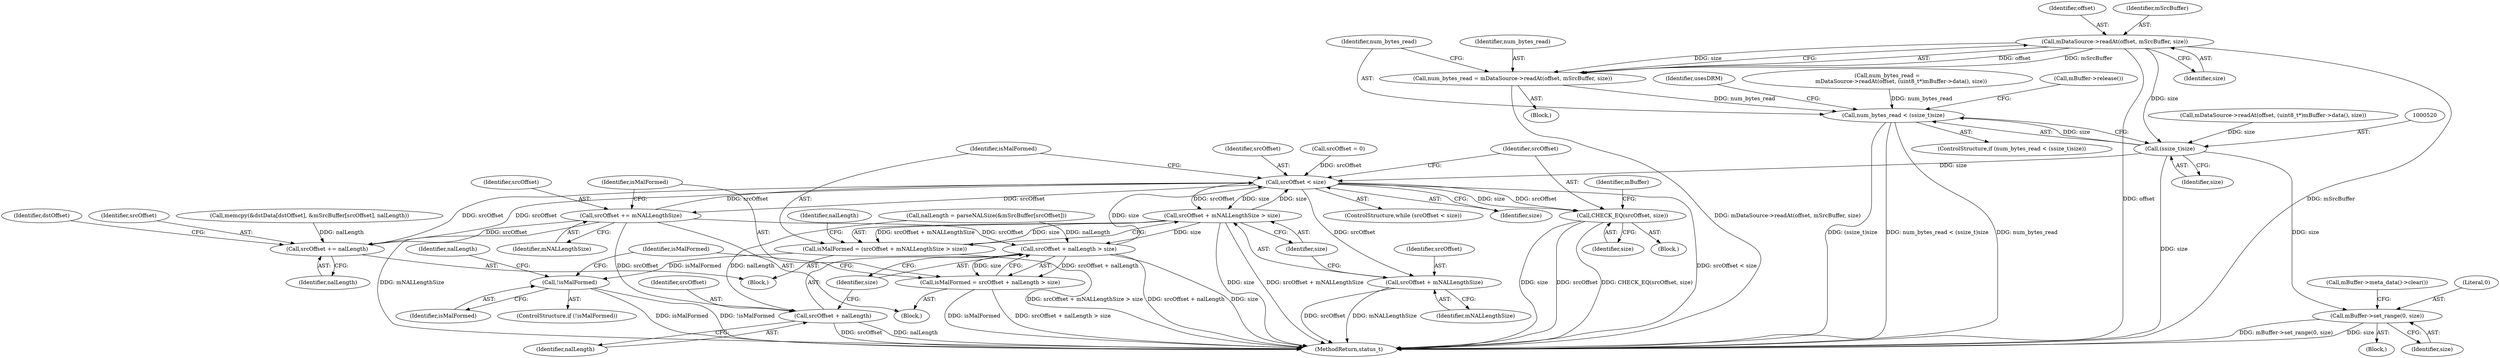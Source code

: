 digraph "0_Android_d48f0f145f8f0f4472bc0af668ac9a8bce44ba9b_0@API" {
"1000512" [label="(Call,mDataSource->readAt(offset, mSrcBuffer, size))"];
"1000510" [label="(Call,num_bytes_read = mDataSource->readAt(offset, mSrcBuffer, size))"];
"1000517" [label="(Call,num_bytes_read < (ssize_t)size)"];
"1000519" [label="(Call,(ssize_t)size)"];
"1000536" [label="(Call,mBuffer->set_range(0, size))"];
"1000556" [label="(Call,srcOffset < size)"];
"1000563" [label="(Call,srcOffset + mNALLengthSize > size)"];
"1000561" [label="(Call,isMalFormed = (srcOffset + mNALLengthSize > size))"];
"1000573" [label="(Call,!isMalFormed)"];
"1000588" [label="(Call,srcOffset + nalLength > size)"];
"1000586" [label="(Call,isMalFormed = srcOffset + nalLength > size)"];
"1000564" [label="(Call,srcOffset + mNALLengthSize)"];
"1000583" [label="(Call,srcOffset += mNALLengthSize)"];
"1000589" [label="(Call,srcOffset + nalLength)"];
"1000650" [label="(Call,srcOffset += nalLength)"];
"1000656" [label="(Call,CHECK_EQ(srcOffset, size))"];
"1000570" [label="(Identifier,nalLength)"];
"1000656" [label="(Call,CHECK_EQ(srcOffset, size))"];
"1000592" [label="(Identifier,size)"];
"1000591" [label="(Identifier,nalLength)"];
"1000588" [label="(Call,srcOffset + nalLength > size)"];
"1000516" [label="(ControlStructure,if (num_bytes_read < (ssize_t)size))"];
"1000536" [label="(Call,mBuffer->set_range(0, size))"];
"1000577" [label="(Identifier,nalLength)"];
"1000500" [label="(Call,num_bytes_read =\n                mDataSource->readAt(offset, (uint8_t*)mBuffer->data(), size))"];
"1000572" [label="(ControlStructure,if (!isMalFormed))"];
"1000589" [label="(Call,srcOffset + nalLength)"];
"1000652" [label="(Identifier,nalLength)"];
"1000574" [label="(Identifier,isMalFormed)"];
"1000519" [label="(Call,(ssize_t)size)"];
"1000567" [label="(Identifier,size)"];
"1000518" [label="(Identifier,num_bytes_read)"];
"1000666" [label="(Call,mBuffer->meta_data()->clear())"];
"1000559" [label="(Block,)"];
"1000710" [label="(MethodReturn,status_t)"];
"1000509" [label="(Block,)"];
"1000555" [label="(ControlStructure,while (srcOffset < size))"];
"1000651" [label="(Identifier,srcOffset)"];
"1000640" [label="(Call,memcpy(&dstData[dstOffset], &mSrcBuffer[srcOffset], nalLength))"];
"1000513" [label="(Identifier,offset)"];
"1000563" [label="(Call,srcOffset + mNALLengthSize > size)"];
"1000657" [label="(Identifier,srcOffset)"];
"1000564" [label="(Call,srcOffset + mNALLengthSize)"];
"1000537" [label="(Literal,0)"];
"1000576" [label="(Call,nalLength = parseNALSize(&mSrcBuffer[srcOffset]))"];
"1000548" [label="(Call,srcOffset = 0)"];
"1000510" [label="(Call,num_bytes_read = mDataSource->readAt(offset, mSrcBuffer, size))"];
"1000512" [label="(Call,mDataSource->readAt(offset, mSrcBuffer, size))"];
"1000566" [label="(Identifier,mNALLengthSize)"];
"1000557" [label="(Identifier,srcOffset)"];
"1000531" [label="(Block,)"];
"1000575" [label="(Block,)"];
"1000523" [label="(Call,mBuffer->release())"];
"1000521" [label="(Identifier,size)"];
"1000561" [label="(Call,isMalFormed = (srcOffset + mNALLengthSize > size))"];
"1000650" [label="(Call,srcOffset += nalLength)"];
"1000565" [label="(Identifier,srcOffset)"];
"1000590" [label="(Identifier,srcOffset)"];
"1000583" [label="(Call,srcOffset += mNALLengthSize)"];
"1000654" [label="(Identifier,dstOffset)"];
"1000658" [label="(Identifier,size)"];
"1000661" [label="(Identifier,mBuffer)"];
"1000562" [label="(Identifier,isMalFormed)"];
"1000586" [label="(Call,isMalFormed = srcOffset + nalLength > size)"];
"1000540" [label="(Block,)"];
"1000511" [label="(Identifier,num_bytes_read)"];
"1000517" [label="(Call,num_bytes_read < (ssize_t)size)"];
"1000585" [label="(Identifier,mNALLengthSize)"];
"1000538" [label="(Identifier,size)"];
"1000584" [label="(Identifier,srcOffset)"];
"1000530" [label="(Identifier,usesDRM)"];
"1000556" [label="(Call,srcOffset < size)"];
"1000515" [label="(Identifier,size)"];
"1000558" [label="(Identifier,size)"];
"1000573" [label="(Call,!isMalFormed)"];
"1000502" [label="(Call,mDataSource->readAt(offset, (uint8_t*)mBuffer->data(), size))"];
"1000514" [label="(Identifier,mSrcBuffer)"];
"1000587" [label="(Identifier,isMalFormed)"];
"1000594" [label="(Identifier,isMalFormed)"];
"1000512" -> "1000510"  [label="AST: "];
"1000512" -> "1000515"  [label="CFG: "];
"1000513" -> "1000512"  [label="AST: "];
"1000514" -> "1000512"  [label="AST: "];
"1000515" -> "1000512"  [label="AST: "];
"1000510" -> "1000512"  [label="CFG: "];
"1000512" -> "1000710"  [label="DDG: offset"];
"1000512" -> "1000710"  [label="DDG: mSrcBuffer"];
"1000512" -> "1000510"  [label="DDG: offset"];
"1000512" -> "1000510"  [label="DDG: mSrcBuffer"];
"1000512" -> "1000510"  [label="DDG: size"];
"1000512" -> "1000519"  [label="DDG: size"];
"1000510" -> "1000509"  [label="AST: "];
"1000511" -> "1000510"  [label="AST: "];
"1000518" -> "1000510"  [label="CFG: "];
"1000510" -> "1000710"  [label="DDG: mDataSource->readAt(offset, mSrcBuffer, size)"];
"1000510" -> "1000517"  [label="DDG: num_bytes_read"];
"1000517" -> "1000516"  [label="AST: "];
"1000517" -> "1000519"  [label="CFG: "];
"1000518" -> "1000517"  [label="AST: "];
"1000519" -> "1000517"  [label="AST: "];
"1000523" -> "1000517"  [label="CFG: "];
"1000530" -> "1000517"  [label="CFG: "];
"1000517" -> "1000710"  [label="DDG: (ssize_t)size"];
"1000517" -> "1000710"  [label="DDG: num_bytes_read"];
"1000517" -> "1000710"  [label="DDG: num_bytes_read < (ssize_t)size"];
"1000500" -> "1000517"  [label="DDG: num_bytes_read"];
"1000519" -> "1000517"  [label="DDG: size"];
"1000519" -> "1000521"  [label="CFG: "];
"1000520" -> "1000519"  [label="AST: "];
"1000521" -> "1000519"  [label="AST: "];
"1000519" -> "1000710"  [label="DDG: size"];
"1000502" -> "1000519"  [label="DDG: size"];
"1000519" -> "1000536"  [label="DDG: size"];
"1000519" -> "1000556"  [label="DDG: size"];
"1000536" -> "1000531"  [label="AST: "];
"1000536" -> "1000538"  [label="CFG: "];
"1000537" -> "1000536"  [label="AST: "];
"1000538" -> "1000536"  [label="AST: "];
"1000666" -> "1000536"  [label="CFG: "];
"1000536" -> "1000710"  [label="DDG: mBuffer->set_range(0, size)"];
"1000536" -> "1000710"  [label="DDG: size"];
"1000556" -> "1000555"  [label="AST: "];
"1000556" -> "1000558"  [label="CFG: "];
"1000557" -> "1000556"  [label="AST: "];
"1000558" -> "1000556"  [label="AST: "];
"1000562" -> "1000556"  [label="CFG: "];
"1000657" -> "1000556"  [label="CFG: "];
"1000556" -> "1000710"  [label="DDG: srcOffset < size"];
"1000650" -> "1000556"  [label="DDG: srcOffset"];
"1000548" -> "1000556"  [label="DDG: srcOffset"];
"1000583" -> "1000556"  [label="DDG: srcOffset"];
"1000588" -> "1000556"  [label="DDG: size"];
"1000563" -> "1000556"  [label="DDG: size"];
"1000556" -> "1000563"  [label="DDG: srcOffset"];
"1000556" -> "1000563"  [label="DDG: size"];
"1000556" -> "1000564"  [label="DDG: srcOffset"];
"1000556" -> "1000583"  [label="DDG: srcOffset"];
"1000556" -> "1000650"  [label="DDG: srcOffset"];
"1000556" -> "1000656"  [label="DDG: srcOffset"];
"1000556" -> "1000656"  [label="DDG: size"];
"1000563" -> "1000561"  [label="AST: "];
"1000563" -> "1000567"  [label="CFG: "];
"1000564" -> "1000563"  [label="AST: "];
"1000567" -> "1000563"  [label="AST: "];
"1000561" -> "1000563"  [label="CFG: "];
"1000563" -> "1000710"  [label="DDG: size"];
"1000563" -> "1000710"  [label="DDG: srcOffset + mNALLengthSize"];
"1000563" -> "1000561"  [label="DDG: srcOffset + mNALLengthSize"];
"1000563" -> "1000561"  [label="DDG: size"];
"1000563" -> "1000588"  [label="DDG: size"];
"1000561" -> "1000559"  [label="AST: "];
"1000562" -> "1000561"  [label="AST: "];
"1000570" -> "1000561"  [label="CFG: "];
"1000561" -> "1000710"  [label="DDG: srcOffset + mNALLengthSize > size"];
"1000561" -> "1000573"  [label="DDG: isMalFormed"];
"1000573" -> "1000572"  [label="AST: "];
"1000573" -> "1000574"  [label="CFG: "];
"1000574" -> "1000573"  [label="AST: "];
"1000577" -> "1000573"  [label="CFG: "];
"1000594" -> "1000573"  [label="CFG: "];
"1000573" -> "1000710"  [label="DDG: isMalFormed"];
"1000573" -> "1000710"  [label="DDG: !isMalFormed"];
"1000588" -> "1000586"  [label="AST: "];
"1000588" -> "1000592"  [label="CFG: "];
"1000589" -> "1000588"  [label="AST: "];
"1000592" -> "1000588"  [label="AST: "];
"1000586" -> "1000588"  [label="CFG: "];
"1000588" -> "1000710"  [label="DDG: srcOffset + nalLength"];
"1000588" -> "1000710"  [label="DDG: size"];
"1000588" -> "1000586"  [label="DDG: srcOffset + nalLength"];
"1000588" -> "1000586"  [label="DDG: size"];
"1000583" -> "1000588"  [label="DDG: srcOffset"];
"1000576" -> "1000588"  [label="DDG: nalLength"];
"1000586" -> "1000575"  [label="AST: "];
"1000587" -> "1000586"  [label="AST: "];
"1000594" -> "1000586"  [label="CFG: "];
"1000586" -> "1000710"  [label="DDG: srcOffset + nalLength > size"];
"1000586" -> "1000710"  [label="DDG: isMalFormed"];
"1000564" -> "1000566"  [label="CFG: "];
"1000565" -> "1000564"  [label="AST: "];
"1000566" -> "1000564"  [label="AST: "];
"1000567" -> "1000564"  [label="CFG: "];
"1000564" -> "1000710"  [label="DDG: mNALLengthSize"];
"1000564" -> "1000710"  [label="DDG: srcOffset"];
"1000583" -> "1000575"  [label="AST: "];
"1000583" -> "1000585"  [label="CFG: "];
"1000584" -> "1000583"  [label="AST: "];
"1000585" -> "1000583"  [label="AST: "];
"1000587" -> "1000583"  [label="CFG: "];
"1000583" -> "1000710"  [label="DDG: mNALLengthSize"];
"1000583" -> "1000589"  [label="DDG: srcOffset"];
"1000583" -> "1000650"  [label="DDG: srcOffset"];
"1000589" -> "1000591"  [label="CFG: "];
"1000590" -> "1000589"  [label="AST: "];
"1000591" -> "1000589"  [label="AST: "];
"1000592" -> "1000589"  [label="CFG: "];
"1000589" -> "1000710"  [label="DDG: srcOffset"];
"1000589" -> "1000710"  [label="DDG: nalLength"];
"1000576" -> "1000589"  [label="DDG: nalLength"];
"1000650" -> "1000559"  [label="AST: "];
"1000650" -> "1000652"  [label="CFG: "];
"1000651" -> "1000650"  [label="AST: "];
"1000652" -> "1000650"  [label="AST: "];
"1000654" -> "1000650"  [label="CFG: "];
"1000640" -> "1000650"  [label="DDG: nalLength"];
"1000656" -> "1000540"  [label="AST: "];
"1000656" -> "1000658"  [label="CFG: "];
"1000657" -> "1000656"  [label="AST: "];
"1000658" -> "1000656"  [label="AST: "];
"1000661" -> "1000656"  [label="CFG: "];
"1000656" -> "1000710"  [label="DDG: CHECK_EQ(srcOffset, size)"];
"1000656" -> "1000710"  [label="DDG: size"];
"1000656" -> "1000710"  [label="DDG: srcOffset"];
}

